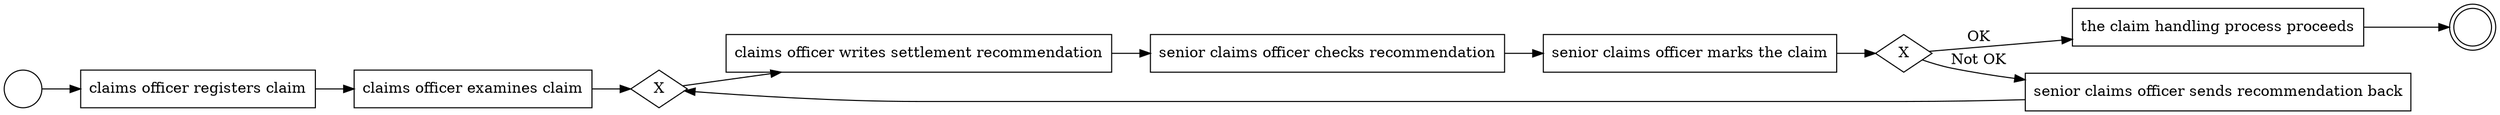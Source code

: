 digraph {
  rankdir=LR;
  "start_1"[shape=circle label=""];
  "end_1"[shape=doublecircle label=""];
  "meg_1"[shape=diamond label="X"];
  "seg_1"[shape=diamond label="X"];
  "claims officer registers claim"[shape=rectangle];
  "claims officer examines claim"[shape=rectangle];
  "claims officer writes settlement recommendation"[shape=rectangle];
  "senior claims officer checks recommendation"[shape=rectangle];
  "senior claims officer marks the claim"[shape=rectangle];
 "the claim handling process proceeds"[shape=rectangle];
 "senior claims officer sends recommendation back"[shape=rectangle];

  "start_1" -> "claims officer registers claim";
  "claims officer registers claim" -> "claims officer examines claim";
  "claims officer examines claim" ->   "meg_1";
  "meg_1" -> "claims officer writes settlement recommendation";
  "claims officer writes settlement recommendation" -> "senior claims officer checks recommendation";
  "senior claims officer checks recommendation"-> "senior claims officer marks the claim";
  "senior claims officer marks the claim" -> "seg_1";
  "seg_1" -> "the claim handling process proceeds"[label="OK"];
  "seg_1" -> "senior claims officer sends recommendation back"[label="Not OK"];
  "senior claims officer sends recommendation back" -> "meg_1";
  "the claim handling process proceeds" -> "end_1";
}
